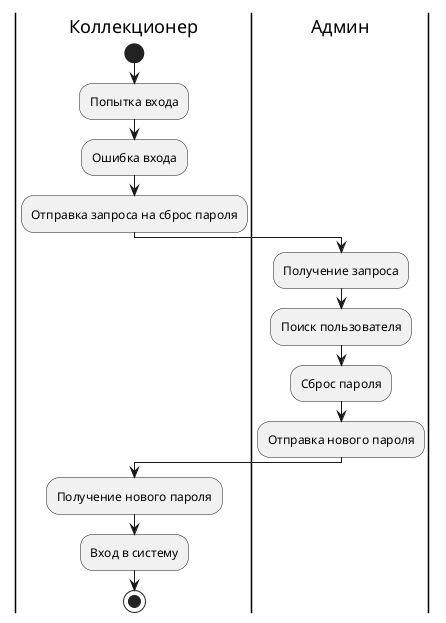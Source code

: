 @startuml
|Коллекционер|
start
:Попытка входа;
:Ошибка входа;
:Отправка запроса на сброс пароля;
|Админ|
:Получение запроса;
:Поиск пользователя;
:Сброс пароля;
:Отправка нового пароля;
|Коллекционер|
:Получение нового пароля;
:Вход в систему;
stop
@enduml

